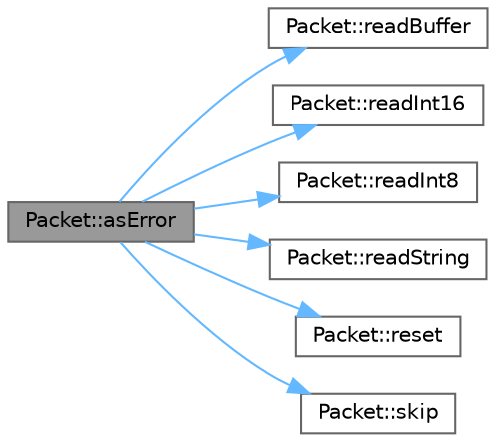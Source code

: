 digraph "Packet::asError"
{
 // INTERACTIVE_SVG=YES
 // LATEX_PDF_SIZE
  bgcolor="transparent";
  edge [fontname=Helvetica,fontsize=10,labelfontname=Helvetica,labelfontsize=10];
  node [fontname=Helvetica,fontsize=10,shape=box,height=0.2,width=0.4];
  rankdir="LR";
  Node1 [id="Node000001",label="Packet::asError",height=0.2,width=0.4,color="gray40", fillcolor="grey60", style="filled", fontcolor="black",tooltip=" "];
  Node1 -> Node2 [id="edge1_Node000001_Node000002",color="steelblue1",style="solid",tooltip=" "];
  Node2 [id="Node000002",label="Packet::readBuffer",height=0.2,width=0.4,color="grey40", fillcolor="white", style="filled",URL="$d9/dd4/a00776_afa0f185b513bc7a0644ce0b2cc77eee7.html#afa0f185b513bc7a0644ce0b2cc77eee7",tooltip=" "];
  Node1 -> Node3 [id="edge2_Node000001_Node000003",color="steelblue1",style="solid",tooltip=" "];
  Node3 [id="Node000003",label="Packet::readInt16",height=0.2,width=0.4,color="grey40", fillcolor="white", style="filled",URL="$d9/dd4/a00776_a5102cb3f008878820f8bc27c389fdb2d.html#a5102cb3f008878820f8bc27c389fdb2d",tooltip=" "];
  Node1 -> Node4 [id="edge3_Node000001_Node000004",color="steelblue1",style="solid",tooltip=" "];
  Node4 [id="Node000004",label="Packet::readInt8",height=0.2,width=0.4,color="grey40", fillcolor="white", style="filled",URL="$d9/dd4/a00776_a9613f631c0d856e9e49f1ca340fe1a35.html#a9613f631c0d856e9e49f1ca340fe1a35",tooltip=" "];
  Node1 -> Node5 [id="edge4_Node000001_Node000005",color="steelblue1",style="solid",tooltip=" "];
  Node5 [id="Node000005",label="Packet::readString",height=0.2,width=0.4,color="grey40", fillcolor="white", style="filled",URL="$d9/dd4/a00776_a0a791f73b69ed0ff691bb25282a49798.html#a0a791f73b69ed0ff691bb25282a49798",tooltip=" "];
  Node1 -> Node6 [id="edge5_Node000001_Node000006",color="steelblue1",style="solid",tooltip=" "];
  Node6 [id="Node000006",label="Packet::reset",height=0.2,width=0.4,color="grey40", fillcolor="white", style="filled",URL="$d9/dd4/a00776_a34f362684020fa37d0458d35fab3a968.html#a34f362684020fa37d0458d35fab3a968",tooltip=" "];
  Node1 -> Node7 [id="edge6_Node000001_Node000007",color="steelblue1",style="solid",tooltip=" "];
  Node7 [id="Node000007",label="Packet::skip",height=0.2,width=0.4,color="grey40", fillcolor="white", style="filled",URL="$d9/dd4/a00776_a92516ecdf91e186f08b053ef193d1d6a.html#a92516ecdf91e186f08b053ef193d1d6a",tooltip=" "];
}
